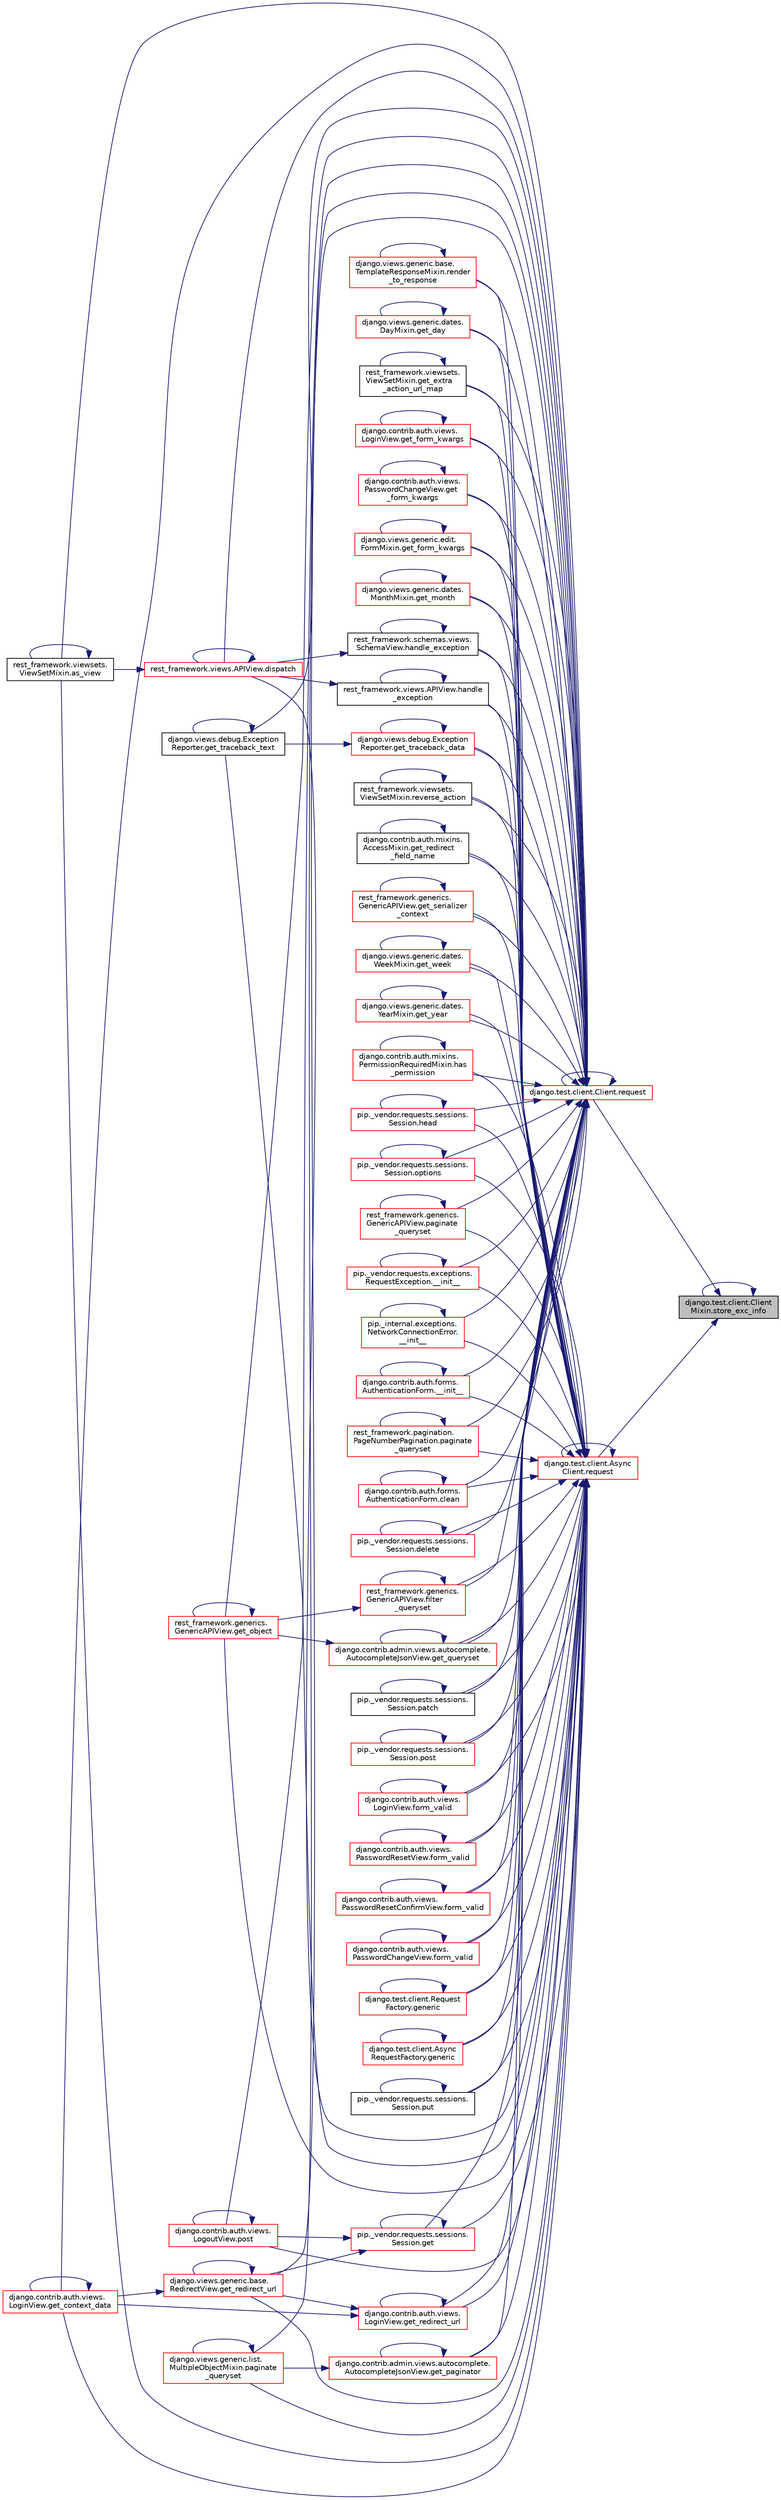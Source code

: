 digraph "django.test.client.ClientMixin.store_exc_info"
{
 // LATEX_PDF_SIZE
  edge [fontname="Helvetica",fontsize="10",labelfontname="Helvetica",labelfontsize="10"];
  node [fontname="Helvetica",fontsize="10",shape=record];
  rankdir="RL";
  Node1 [label="django.test.client.Client\lMixin.store_exc_info",height=0.2,width=0.4,color="black", fillcolor="grey75", style="filled", fontcolor="black",tooltip=" "];
  Node1 -> Node2 [dir="back",color="midnightblue",fontsize="10",style="solid",fontname="Helvetica"];
  Node2 [label="django.test.client.Client.request",height=0.2,width=0.4,color="red", fillcolor="white", style="filled",URL="$d2/d2e/classdjango_1_1test_1_1client_1_1_client.html#a4b25cead120a234c08a522e016cb6138",tooltip=" "];
  Node2 -> Node3 [dir="back",color="midnightblue",fontsize="10",style="solid",fontname="Helvetica"];
  Node3 [label="pip._vendor.requests.exceptions.\lRequestException.__init__",height=0.2,width=0.4,color="red", fillcolor="white", style="filled",URL="$df/d94/classpip_1_1__vendor_1_1requests_1_1exceptions_1_1_request_exception.html#a8fc54b3d119b656141d4048103b646ee",tooltip=" "];
  Node3 -> Node3 [dir="back",color="midnightblue",fontsize="10",style="solid",fontname="Helvetica"];
  Node2 -> Node131 [dir="back",color="midnightblue",fontsize="10",style="solid",fontname="Helvetica"];
  Node131 [label="pip._internal.exceptions.\lNetworkConnectionError.\l__init__",height=0.2,width=0.4,color="red", fillcolor="white", style="filled",URL="$db/dd8/classpip_1_1__internal_1_1exceptions_1_1_network_connection_error.html#a2c74d67d3b756bc1a611bcd6180dd4e7",tooltip=" "];
  Node131 -> Node131 [dir="back",color="midnightblue",fontsize="10",style="solid",fontname="Helvetica"];
  Node2 -> Node132 [dir="back",color="midnightblue",fontsize="10",style="solid",fontname="Helvetica"];
  Node132 [label="django.contrib.auth.forms.\lAuthenticationForm.__init__",height=0.2,width=0.4,color="red", fillcolor="white", style="filled",URL="$d3/d34/classdjango_1_1contrib_1_1auth_1_1forms_1_1_authentication_form.html#a34702050cb604152ce2d6080dcb745b8",tooltip=" "];
  Node132 -> Node132 [dir="back",color="midnightblue",fontsize="10",style="solid",fontname="Helvetica"];
  Node2 -> Node133 [dir="back",color="midnightblue",fontsize="10",style="solid",fontname="Helvetica"];
  Node133 [label="rest_framework.viewsets.\lViewSetMixin.as_view",height=0.2,width=0.4,color="black", fillcolor="white", style="filled",URL="$d9/d8d/classrest__framework_1_1viewsets_1_1_view_set_mixin.html#ab57221a68375dfaf9b829641d1c712e4",tooltip=" "];
  Node133 -> Node133 [dir="back",color="midnightblue",fontsize="10",style="solid",fontname="Helvetica"];
  Node2 -> Node134 [dir="back",color="midnightblue",fontsize="10",style="solid",fontname="Helvetica"];
  Node134 [label="django.contrib.auth.forms.\lAuthenticationForm.clean",height=0.2,width=0.4,color="red", fillcolor="white", style="filled",URL="$d3/d34/classdjango_1_1contrib_1_1auth_1_1forms_1_1_authentication_form.html#a7582ce605c846d85757b967f54ebbb3b",tooltip=" "];
  Node134 -> Node134 [dir="back",color="midnightblue",fontsize="10",style="solid",fontname="Helvetica"];
  Node2 -> Node359 [dir="back",color="midnightblue",fontsize="10",style="solid",fontname="Helvetica"];
  Node359 [label="pip._vendor.requests.sessions.\lSession.delete",height=0.2,width=0.4,color="red", fillcolor="white", style="filled",URL="$da/de9/classpip_1_1__vendor_1_1requests_1_1sessions_1_1_session.html#a10a0d9552a108655ec064bd587678247",tooltip=" "];
  Node359 -> Node359 [dir="back",color="midnightblue",fontsize="10",style="solid",fontname="Helvetica"];
  Node2 -> Node360 [dir="back",color="midnightblue",fontsize="10",style="solid",fontname="Helvetica"];
  Node360 [label="rest_framework.views.APIView.dispatch",height=0.2,width=0.4,color="red", fillcolor="white", style="filled",URL="$d3/d7d/classrest__framework_1_1views_1_1_a_p_i_view.html#ac546f29e049369a62a3bd24a3f596c71",tooltip=" "];
  Node360 -> Node133 [dir="back",color="midnightblue",fontsize="10",style="solid",fontname="Helvetica"];
  Node360 -> Node360 [dir="back",color="midnightblue",fontsize="10",style="solid",fontname="Helvetica"];
  Node2 -> Node361 [dir="back",color="midnightblue",fontsize="10",style="solid",fontname="Helvetica"];
  Node361 [label="rest_framework.generics.\lGenericAPIView.filter\l_queryset",height=0.2,width=0.4,color="red", fillcolor="white", style="filled",URL="$d9/d8f/classrest__framework_1_1generics_1_1_generic_a_p_i_view.html#a8e83d5246dc3bc05d0228ffbd3fa9297",tooltip=" "];
  Node361 -> Node361 [dir="back",color="midnightblue",fontsize="10",style="solid",fontname="Helvetica"];
  Node361 -> Node365 [dir="back",color="midnightblue",fontsize="10",style="solid",fontname="Helvetica"];
  Node365 [label="rest_framework.generics.\lGenericAPIView.get_object",height=0.2,width=0.4,color="red", fillcolor="white", style="filled",URL="$d9/d8f/classrest__framework_1_1generics_1_1_generic_a_p_i_view.html#af19daba665c7e3f1329658f71f0dbc1c",tooltip=" "];
  Node365 -> Node365 [dir="back",color="midnightblue",fontsize="10",style="solid",fontname="Helvetica"];
  Node2 -> Node347 [dir="back",color="midnightblue",fontsize="10",style="solid",fontname="Helvetica"];
  Node347 [label="django.contrib.auth.views.\lLoginView.form_valid",height=0.2,width=0.4,color="red", fillcolor="white", style="filled",URL="$dd/d60/classdjango_1_1contrib_1_1auth_1_1views_1_1_login_view.html#a579dcaf480c70b0e02887a5a35a7eae0",tooltip=" "];
  Node347 -> Node347 [dir="back",color="midnightblue",fontsize="10",style="solid",fontname="Helvetica"];
  Node2 -> Node382 [dir="back",color="midnightblue",fontsize="10",style="solid",fontname="Helvetica"];
  Node382 [label="django.contrib.auth.views.\lPasswordResetView.form_valid",height=0.2,width=0.4,color="red", fillcolor="white", style="filled",URL="$d0/d2f/classdjango_1_1contrib_1_1auth_1_1views_1_1_password_reset_view.html#a0265c76f56022650ec841d6d3f2a20de",tooltip=" "];
  Node382 -> Node382 [dir="back",color="midnightblue",fontsize="10",style="solid",fontname="Helvetica"];
  Node2 -> Node383 [dir="back",color="midnightblue",fontsize="10",style="solid",fontname="Helvetica"];
  Node383 [label="django.contrib.auth.views.\lPasswordResetConfirmView.form_valid",height=0.2,width=0.4,color="red", fillcolor="white", style="filled",URL="$da/d2d/classdjango_1_1contrib_1_1auth_1_1views_1_1_password_reset_confirm_view.html#a4f998ba90f4c979f0af771504f9f1379",tooltip=" "];
  Node383 -> Node383 [dir="back",color="midnightblue",fontsize="10",style="solid",fontname="Helvetica"];
  Node2 -> Node384 [dir="back",color="midnightblue",fontsize="10",style="solid",fontname="Helvetica"];
  Node384 [label="django.contrib.auth.views.\lPasswordChangeView.form_valid",height=0.2,width=0.4,color="red", fillcolor="white", style="filled",URL="$d6/de8/classdjango_1_1contrib_1_1auth_1_1views_1_1_password_change_view.html#a809e1f6e2e22fd3199b7236bbb90e2da",tooltip=" "];
  Node384 -> Node384 [dir="back",color="midnightblue",fontsize="10",style="solid",fontname="Helvetica"];
  Node2 -> Node385 [dir="back",color="midnightblue",fontsize="10",style="solid",fontname="Helvetica"];
  Node385 [label="django.test.client.Request\lFactory.generic",height=0.2,width=0.4,color="red", fillcolor="white", style="filled",URL="$db/d7f/classdjango_1_1test_1_1client_1_1_request_factory.html#a3c9694a635970d08cea3d0797fe4a41f",tooltip=" "];
  Node385 -> Node385 [dir="back",color="midnightblue",fontsize="10",style="solid",fontname="Helvetica"];
  Node2 -> Node393 [dir="back",color="midnightblue",fontsize="10",style="solid",fontname="Helvetica"];
  Node393 [label="django.test.client.Async\lRequestFactory.generic",height=0.2,width=0.4,color="red", fillcolor="white", style="filled",URL="$d6/de5/classdjango_1_1test_1_1client_1_1_async_request_factory.html#ad24a6bfecd117237b4d6181f3d9fad6a",tooltip=" "];
  Node393 -> Node393 [dir="back",color="midnightblue",fontsize="10",style="solid",fontname="Helvetica"];
  Node2 -> Node394 [dir="back",color="midnightblue",fontsize="10",style="solid",fontname="Helvetica"];
  Node394 [label="pip._vendor.requests.sessions.\lSession.get",height=0.2,width=0.4,color="red", fillcolor="white", style="filled",URL="$da/de9/classpip_1_1__vendor_1_1requests_1_1sessions_1_1_session.html#a637a2a933183e90943aabeab91d0e475",tooltip=" "];
  Node394 -> Node394 [dir="back",color="midnightblue",fontsize="10",style="solid",fontname="Helvetica"];
  Node394 -> Node300 [dir="back",color="midnightblue",fontsize="10",style="solid",fontname="Helvetica"];
  Node300 [label="django.views.generic.base.\lRedirectView.get_redirect_url",height=0.2,width=0.4,color="red", fillcolor="white", style="filled",URL="$dd/dec/classdjango_1_1views_1_1generic_1_1base_1_1_redirect_view.html#a85ffe8d60d5ef6e330995fdaf6330929",tooltip=" "];
  Node300 -> Node301 [dir="back",color="midnightblue",fontsize="10",style="solid",fontname="Helvetica"];
  Node301 [label="django.contrib.auth.views.\lLoginView.get_context_data",height=0.2,width=0.4,color="red", fillcolor="white", style="filled",URL="$dd/d60/classdjango_1_1contrib_1_1auth_1_1views_1_1_login_view.html#acff2e1c7aa1e0c6dc66cb3e8e26a5ea1",tooltip=" "];
  Node301 -> Node301 [dir="back",color="midnightblue",fontsize="10",style="solid",fontname="Helvetica"];
  Node300 -> Node300 [dir="back",color="midnightblue",fontsize="10",style="solid",fontname="Helvetica"];
  Node394 -> Node332 [dir="back",color="midnightblue",fontsize="10",style="solid",fontname="Helvetica"];
  Node332 [label="django.contrib.auth.views.\lLogoutView.post",height=0.2,width=0.4,color="red", fillcolor="white", style="filled",URL="$d5/d9b/classdjango_1_1contrib_1_1auth_1_1views_1_1_logout_view.html#a9da96b3ccbed8b74a4e94d958029ac35",tooltip=" "];
  Node332 -> Node332 [dir="back",color="midnightblue",fontsize="10",style="solid",fontname="Helvetica"];
  Node2 -> Node301 [dir="back",color="midnightblue",fontsize="10",style="solid",fontname="Helvetica"];
  Node2 -> Node395 [dir="back",color="midnightblue",fontsize="10",style="solid",fontname="Helvetica"];
  Node395 [label="django.views.generic.dates.\lDayMixin.get_day",height=0.2,width=0.4,color="red", fillcolor="white", style="filled",URL="$db/d20/classdjango_1_1views_1_1generic_1_1dates_1_1_day_mixin.html#a64010d8b7ba7da12f3a6bafd4abb7d81",tooltip=" "];
  Node395 -> Node395 [dir="back",color="midnightblue",fontsize="10",style="solid",fontname="Helvetica"];
  Node2 -> Node398 [dir="back",color="midnightblue",fontsize="10",style="solid",fontname="Helvetica"];
  Node398 [label="rest_framework.viewsets.\lViewSetMixin.get_extra\l_action_url_map",height=0.2,width=0.4,color="black", fillcolor="white", style="filled",URL="$d9/d8d/classrest__framework_1_1viewsets_1_1_view_set_mixin.html#a9dfc0206c4fd25250dcde1dd0d8739f0",tooltip=" "];
  Node398 -> Node398 [dir="back",color="midnightblue",fontsize="10",style="solid",fontname="Helvetica"];
  Node2 -> Node399 [dir="back",color="midnightblue",fontsize="10",style="solid",fontname="Helvetica"];
  Node399 [label="django.contrib.auth.views.\lLoginView.get_form_kwargs",height=0.2,width=0.4,color="red", fillcolor="white", style="filled",URL="$dd/d60/classdjango_1_1contrib_1_1auth_1_1views_1_1_login_view.html#acfe4d8339fbf103b4d0a3ab00ca515cb",tooltip=" "];
  Node399 -> Node399 [dir="back",color="midnightblue",fontsize="10",style="solid",fontname="Helvetica"];
  Node2 -> Node407 [dir="back",color="midnightblue",fontsize="10",style="solid",fontname="Helvetica"];
  Node407 [label="django.contrib.auth.views.\lPasswordChangeView.get\l_form_kwargs",height=0.2,width=0.4,color="red", fillcolor="white", style="filled",URL="$d6/de8/classdjango_1_1contrib_1_1auth_1_1views_1_1_password_change_view.html#a819ee3cbfcf3ce40a8a1aa66bef97850",tooltip=" "];
  Node407 -> Node407 [dir="back",color="midnightblue",fontsize="10",style="solid",fontname="Helvetica"];
  Node2 -> Node408 [dir="back",color="midnightblue",fontsize="10",style="solid",fontname="Helvetica"];
  Node408 [label="django.views.generic.edit.\lFormMixin.get_form_kwargs",height=0.2,width=0.4,color="red", fillcolor="white", style="filled",URL="$df/d6a/classdjango_1_1views_1_1generic_1_1edit_1_1_form_mixin.html#a39553a35fb3f5f55c90d9f6355a57b78",tooltip=" "];
  Node408 -> Node408 [dir="back",color="midnightblue",fontsize="10",style="solid",fontname="Helvetica"];
  Node2 -> Node409 [dir="back",color="midnightblue",fontsize="10",style="solid",fontname="Helvetica"];
  Node409 [label="django.views.generic.dates.\lMonthMixin.get_month",height=0.2,width=0.4,color="red", fillcolor="white", style="filled",URL="$de/d58/classdjango_1_1views_1_1generic_1_1dates_1_1_month_mixin.html#a1279c3c7a535b838a7693db7689a170d",tooltip=" "];
  Node409 -> Node409 [dir="back",color="midnightblue",fontsize="10",style="solid",fontname="Helvetica"];
  Node2 -> Node365 [dir="back",color="midnightblue",fontsize="10",style="solid",fontname="Helvetica"];
  Node2 -> Node411 [dir="back",color="midnightblue",fontsize="10",style="solid",fontname="Helvetica"];
  Node411 [label="django.contrib.admin.views.autocomplete.\lAutocompleteJsonView.get_paginator",height=0.2,width=0.4,color="red", fillcolor="white", style="filled",URL="$d5/d24/classdjango_1_1contrib_1_1admin_1_1views_1_1autocomplete_1_1_autocomplete_json_view.html#a04246dcdf4d4214e4f07e65279dbae92",tooltip=" "];
  Node411 -> Node411 [dir="back",color="midnightblue",fontsize="10",style="solid",fontname="Helvetica"];
  Node411 -> Node416 [dir="back",color="midnightblue",fontsize="10",style="solid",fontname="Helvetica"];
  Node416 [label="django.views.generic.list.\lMultipleObjectMixin.paginate\l_queryset",height=0.2,width=0.4,color="red", fillcolor="white", style="filled",URL="$dc/db8/classdjango_1_1views_1_1generic_1_1list_1_1_multiple_object_mixin.html#a6ca11538ebb59be5138ef084d6c5ab58",tooltip=" "];
  Node416 -> Node416 [dir="back",color="midnightblue",fontsize="10",style="solid",fontname="Helvetica"];
  Node2 -> Node418 [dir="back",color="midnightblue",fontsize="10",style="solid",fontname="Helvetica"];
  Node418 [label="django.contrib.admin.views.autocomplete.\lAutocompleteJsonView.get_queryset",height=0.2,width=0.4,color="red", fillcolor="white", style="filled",URL="$d5/d24/classdjango_1_1contrib_1_1admin_1_1views_1_1autocomplete_1_1_autocomplete_json_view.html#aeba422d947101bce361f0fd32ff7d4d4",tooltip=" "];
  Node418 -> Node365 [dir="back",color="midnightblue",fontsize="10",style="solid",fontname="Helvetica"];
  Node418 -> Node418 [dir="back",color="midnightblue",fontsize="10",style="solid",fontname="Helvetica"];
  Node2 -> Node449 [dir="back",color="midnightblue",fontsize="10",style="solid",fontname="Helvetica"];
  Node449 [label="django.contrib.auth.mixins.\lAccessMixin.get_redirect\l_field_name",height=0.2,width=0.4,color="black", fillcolor="white", style="filled",URL="$da/d6c/classdjango_1_1contrib_1_1auth_1_1mixins_1_1_access_mixin.html#abf988b609f1e927ea5b7ef262466b6ca",tooltip=" "];
  Node449 -> Node449 [dir="back",color="midnightblue",fontsize="10",style="solid",fontname="Helvetica"];
  Node2 -> Node450 [dir="back",color="midnightblue",fontsize="10",style="solid",fontname="Helvetica"];
  Node450 [label="django.contrib.auth.views.\lLoginView.get_redirect_url",height=0.2,width=0.4,color="red", fillcolor="white", style="filled",URL="$dd/d60/classdjango_1_1contrib_1_1auth_1_1views_1_1_login_view.html#a8b4c3af080df3c4b69b0d8f422557c27",tooltip=" "];
  Node450 -> Node301 [dir="back",color="midnightblue",fontsize="10",style="solid",fontname="Helvetica"];
  Node450 -> Node450 [dir="back",color="midnightblue",fontsize="10",style="solid",fontname="Helvetica"];
  Node450 -> Node300 [dir="back",color="midnightblue",fontsize="10",style="solid",fontname="Helvetica"];
  Node2 -> Node300 [dir="back",color="midnightblue",fontsize="10",style="solid",fontname="Helvetica"];
  Node2 -> Node451 [dir="back",color="midnightblue",fontsize="10",style="solid",fontname="Helvetica"];
  Node451 [label="rest_framework.generics.\lGenericAPIView.get_serializer\l_context",height=0.2,width=0.4,color="red", fillcolor="white", style="filled",URL="$d9/d8f/classrest__framework_1_1generics_1_1_generic_a_p_i_view.html#a3159afb09b75adc57becfe8911f565b3",tooltip=" "];
  Node451 -> Node451 [dir="back",color="midnightblue",fontsize="10",style="solid",fontname="Helvetica"];
  Node2 -> Node456 [dir="back",color="midnightblue",fontsize="10",style="solid",fontname="Helvetica"];
  Node456 [label="django.views.debug.Exception\lReporter.get_traceback_data",height=0.2,width=0.4,color="red", fillcolor="white", style="filled",URL="$d9/d6c/classdjango_1_1views_1_1debug_1_1_exception_reporter.html#a356db4aa38afe036f5f4ec4a48851f35",tooltip=" "];
  Node456 -> Node456 [dir="back",color="midnightblue",fontsize="10",style="solid",fontname="Helvetica"];
  Node456 -> Node458 [dir="back",color="midnightblue",fontsize="10",style="solid",fontname="Helvetica"];
  Node458 [label="django.views.debug.Exception\lReporter.get_traceback_text",height=0.2,width=0.4,color="black", fillcolor="white", style="filled",URL="$d9/d6c/classdjango_1_1views_1_1debug_1_1_exception_reporter.html#a4e73474bb71b41a0f90d53345930d4d1",tooltip=" "];
  Node458 -> Node458 [dir="back",color="midnightblue",fontsize="10",style="solid",fontname="Helvetica"];
  Node2 -> Node458 [dir="back",color="midnightblue",fontsize="10",style="solid",fontname="Helvetica"];
  Node2 -> Node459 [dir="back",color="midnightblue",fontsize="10",style="solid",fontname="Helvetica"];
  Node459 [label="django.views.generic.dates.\lWeekMixin.get_week",height=0.2,width=0.4,color="red", fillcolor="white", style="filled",URL="$d8/dcc/classdjango_1_1views_1_1generic_1_1dates_1_1_week_mixin.html#a946b65402473a097bafe64645092488a",tooltip=" "];
  Node459 -> Node459 [dir="back",color="midnightblue",fontsize="10",style="solid",fontname="Helvetica"];
  Node2 -> Node460 [dir="back",color="midnightblue",fontsize="10",style="solid",fontname="Helvetica"];
  Node460 [label="django.views.generic.dates.\lYearMixin.get_year",height=0.2,width=0.4,color="red", fillcolor="white", style="filled",URL="$d6/ddf/classdjango_1_1views_1_1generic_1_1dates_1_1_year_mixin.html#afb629cc343db7be8dc8a55660fd016d7",tooltip=" "];
  Node460 -> Node460 [dir="back",color="midnightblue",fontsize="10",style="solid",fontname="Helvetica"];
  Node2 -> Node461 [dir="back",color="midnightblue",fontsize="10",style="solid",fontname="Helvetica"];
  Node461 [label="rest_framework.schemas.views.\lSchemaView.handle_exception",height=0.2,width=0.4,color="black", fillcolor="white", style="filled",URL="$dc/dfe/classrest__framework_1_1schemas_1_1views_1_1_schema_view.html#a3ced7725e5a5b09ac1ce2a72acf0546e",tooltip=" "];
  Node461 -> Node360 [dir="back",color="midnightblue",fontsize="10",style="solid",fontname="Helvetica"];
  Node461 -> Node461 [dir="back",color="midnightblue",fontsize="10",style="solid",fontname="Helvetica"];
  Node2 -> Node462 [dir="back",color="midnightblue",fontsize="10",style="solid",fontname="Helvetica"];
  Node462 [label="rest_framework.views.APIView.handle\l_exception",height=0.2,width=0.4,color="black", fillcolor="white", style="filled",URL="$d3/d7d/classrest__framework_1_1views_1_1_a_p_i_view.html#a63b28425a46dd8d31130138f9c9026fd",tooltip=" "];
  Node462 -> Node360 [dir="back",color="midnightblue",fontsize="10",style="solid",fontname="Helvetica"];
  Node462 -> Node462 [dir="back",color="midnightblue",fontsize="10",style="solid",fontname="Helvetica"];
  Node2 -> Node463 [dir="back",color="midnightblue",fontsize="10",style="solid",fontname="Helvetica"];
  Node463 [label="django.contrib.auth.mixins.\lPermissionRequiredMixin.has\l_permission",height=0.2,width=0.4,color="red", fillcolor="white", style="filled",URL="$d7/dfe/classdjango_1_1contrib_1_1auth_1_1mixins_1_1_permission_required_mixin.html#a2809e8d2b78dee31ff0953c9e8852f26",tooltip=" "];
  Node463 -> Node463 [dir="back",color="midnightblue",fontsize="10",style="solid",fontname="Helvetica"];
  Node2 -> Node608 [dir="back",color="midnightblue",fontsize="10",style="solid",fontname="Helvetica"];
  Node608 [label="pip._vendor.requests.sessions.\lSession.head",height=0.2,width=0.4,color="red", fillcolor="white", style="filled",URL="$da/de9/classpip_1_1__vendor_1_1requests_1_1sessions_1_1_session.html#a0b4eedeb465ba385aa984ac58617dd79",tooltip=" "];
  Node608 -> Node608 [dir="back",color="midnightblue",fontsize="10",style="solid",fontname="Helvetica"];
  Node2 -> Node609 [dir="back",color="midnightblue",fontsize="10",style="solid",fontname="Helvetica"];
  Node609 [label="pip._vendor.requests.sessions.\lSession.options",height=0.2,width=0.4,color="red", fillcolor="white", style="filled",URL="$da/de9/classpip_1_1__vendor_1_1requests_1_1sessions_1_1_session.html#a782817284df10ee3d0c9a656670017b6",tooltip=" "];
  Node609 -> Node609 [dir="back",color="midnightblue",fontsize="10",style="solid",fontname="Helvetica"];
  Node2 -> Node610 [dir="back",color="midnightblue",fontsize="10",style="solid",fontname="Helvetica"];
  Node610 [label="rest_framework.generics.\lGenericAPIView.paginate\l_queryset",height=0.2,width=0.4,color="red", fillcolor="white", style="filled",URL="$d9/d8f/classrest__framework_1_1generics_1_1_generic_a_p_i_view.html#adc9f4514db2e6c4dcbc8294cb413098c",tooltip=" "];
  Node610 -> Node610 [dir="back",color="midnightblue",fontsize="10",style="solid",fontname="Helvetica"];
  Node2 -> Node416 [dir="back",color="midnightblue",fontsize="10",style="solid",fontname="Helvetica"];
  Node2 -> Node611 [dir="back",color="midnightblue",fontsize="10",style="solid",fontname="Helvetica"];
  Node611 [label="rest_framework.pagination.\lPageNumberPagination.paginate\l_queryset",height=0.2,width=0.4,color="red", fillcolor="white", style="filled",URL="$d8/df4/classrest__framework_1_1pagination_1_1_page_number_pagination.html#a90f879785fea8b9b26d23cdf88af203e",tooltip=" "];
  Node611 -> Node611 [dir="back",color="midnightblue",fontsize="10",style="solid",fontname="Helvetica"];
  Node2 -> Node612 [dir="back",color="midnightblue",fontsize="10",style="solid",fontname="Helvetica"];
  Node612 [label="pip._vendor.requests.sessions.\lSession.patch",height=0.2,width=0.4,color="black", fillcolor="white", style="filled",URL="$da/de9/classpip_1_1__vendor_1_1requests_1_1sessions_1_1_session.html#a30572ac06f35dd3711887d17f3ecc709",tooltip=" "];
  Node612 -> Node612 [dir="back",color="midnightblue",fontsize="10",style="solid",fontname="Helvetica"];
  Node2 -> Node332 [dir="back",color="midnightblue",fontsize="10",style="solid",fontname="Helvetica"];
  Node2 -> Node613 [dir="back",color="midnightblue",fontsize="10",style="solid",fontname="Helvetica"];
  Node613 [label="pip._vendor.requests.sessions.\lSession.post",height=0.2,width=0.4,color="red", fillcolor="white", style="filled",URL="$da/de9/classpip_1_1__vendor_1_1requests_1_1sessions_1_1_session.html#a5e106cded162e6aa992e012347ac066f",tooltip=" "];
  Node613 -> Node613 [dir="back",color="midnightblue",fontsize="10",style="solid",fontname="Helvetica"];
  Node2 -> Node614 [dir="back",color="midnightblue",fontsize="10",style="solid",fontname="Helvetica"];
  Node614 [label="pip._vendor.requests.sessions.\lSession.put",height=0.2,width=0.4,color="black", fillcolor="white", style="filled",URL="$da/de9/classpip_1_1__vendor_1_1requests_1_1sessions_1_1_session.html#a9ddc29cd786a7cf9c1e1e07b2d140adb",tooltip=" "];
  Node614 -> Node614 [dir="back",color="midnightblue",fontsize="10",style="solid",fontname="Helvetica"];
  Node2 -> Node615 [dir="back",color="midnightblue",fontsize="10",style="solid",fontname="Helvetica"];
  Node615 [label="django.views.generic.base.\lTemplateResponseMixin.render\l_to_response",height=0.2,width=0.4,color="red", fillcolor="white", style="filled",URL="$d8/d0b/classdjango_1_1views_1_1generic_1_1base_1_1_template_response_mixin.html#a99ff730089b6e7faff54f3cbce08d501",tooltip=" "];
  Node615 -> Node615 [dir="back",color="midnightblue",fontsize="10",style="solid",fontname="Helvetica"];
  Node2 -> Node2 [dir="back",color="midnightblue",fontsize="10",style="solid",fontname="Helvetica"];
  Node2 -> Node619 [dir="back",color="midnightblue",fontsize="10",style="solid",fontname="Helvetica"];
  Node619 [label="rest_framework.viewsets.\lViewSetMixin.reverse_action",height=0.2,width=0.4,color="black", fillcolor="white", style="filled",URL="$d9/d8d/classrest__framework_1_1viewsets_1_1_view_set_mixin.html#adb4503e9a0d9fe9993377464eb99951b",tooltip=" "];
  Node619 -> Node619 [dir="back",color="midnightblue",fontsize="10",style="solid",fontname="Helvetica"];
  Node1 -> Node678 [dir="back",color="midnightblue",fontsize="10",style="solid",fontname="Helvetica"];
  Node678 [label="django.test.client.Async\lClient.request",height=0.2,width=0.4,color="red", fillcolor="white", style="filled",URL="$d9/dd7/classdjango_1_1test_1_1client_1_1_async_client.html#a38330cfdf01cb69d3dd0bdb8b9777bd9",tooltip=" "];
  Node678 -> Node3 [dir="back",color="midnightblue",fontsize="10",style="solid",fontname="Helvetica"];
  Node678 -> Node131 [dir="back",color="midnightblue",fontsize="10",style="solid",fontname="Helvetica"];
  Node678 -> Node132 [dir="back",color="midnightblue",fontsize="10",style="solid",fontname="Helvetica"];
  Node678 -> Node133 [dir="back",color="midnightblue",fontsize="10",style="solid",fontname="Helvetica"];
  Node678 -> Node134 [dir="back",color="midnightblue",fontsize="10",style="solid",fontname="Helvetica"];
  Node678 -> Node359 [dir="back",color="midnightblue",fontsize="10",style="solid",fontname="Helvetica"];
  Node678 -> Node360 [dir="back",color="midnightblue",fontsize="10",style="solid",fontname="Helvetica"];
  Node678 -> Node361 [dir="back",color="midnightblue",fontsize="10",style="solid",fontname="Helvetica"];
  Node678 -> Node347 [dir="back",color="midnightblue",fontsize="10",style="solid",fontname="Helvetica"];
  Node678 -> Node382 [dir="back",color="midnightblue",fontsize="10",style="solid",fontname="Helvetica"];
  Node678 -> Node383 [dir="back",color="midnightblue",fontsize="10",style="solid",fontname="Helvetica"];
  Node678 -> Node384 [dir="back",color="midnightblue",fontsize="10",style="solid",fontname="Helvetica"];
  Node678 -> Node385 [dir="back",color="midnightblue",fontsize="10",style="solid",fontname="Helvetica"];
  Node678 -> Node393 [dir="back",color="midnightblue",fontsize="10",style="solid",fontname="Helvetica"];
  Node678 -> Node394 [dir="back",color="midnightblue",fontsize="10",style="solid",fontname="Helvetica"];
  Node678 -> Node301 [dir="back",color="midnightblue",fontsize="10",style="solid",fontname="Helvetica"];
  Node678 -> Node395 [dir="back",color="midnightblue",fontsize="10",style="solid",fontname="Helvetica"];
  Node678 -> Node398 [dir="back",color="midnightblue",fontsize="10",style="solid",fontname="Helvetica"];
  Node678 -> Node399 [dir="back",color="midnightblue",fontsize="10",style="solid",fontname="Helvetica"];
  Node678 -> Node407 [dir="back",color="midnightblue",fontsize="10",style="solid",fontname="Helvetica"];
  Node678 -> Node408 [dir="back",color="midnightblue",fontsize="10",style="solid",fontname="Helvetica"];
  Node678 -> Node409 [dir="back",color="midnightblue",fontsize="10",style="solid",fontname="Helvetica"];
  Node678 -> Node365 [dir="back",color="midnightblue",fontsize="10",style="solid",fontname="Helvetica"];
  Node678 -> Node411 [dir="back",color="midnightblue",fontsize="10",style="solid",fontname="Helvetica"];
  Node678 -> Node418 [dir="back",color="midnightblue",fontsize="10",style="solid",fontname="Helvetica"];
  Node678 -> Node449 [dir="back",color="midnightblue",fontsize="10",style="solid",fontname="Helvetica"];
  Node678 -> Node450 [dir="back",color="midnightblue",fontsize="10",style="solid",fontname="Helvetica"];
  Node678 -> Node300 [dir="back",color="midnightblue",fontsize="10",style="solid",fontname="Helvetica"];
  Node678 -> Node451 [dir="back",color="midnightblue",fontsize="10",style="solid",fontname="Helvetica"];
  Node678 -> Node456 [dir="back",color="midnightblue",fontsize="10",style="solid",fontname="Helvetica"];
  Node678 -> Node458 [dir="back",color="midnightblue",fontsize="10",style="solid",fontname="Helvetica"];
  Node678 -> Node459 [dir="back",color="midnightblue",fontsize="10",style="solid",fontname="Helvetica"];
  Node678 -> Node460 [dir="back",color="midnightblue",fontsize="10",style="solid",fontname="Helvetica"];
  Node678 -> Node461 [dir="back",color="midnightblue",fontsize="10",style="solid",fontname="Helvetica"];
  Node678 -> Node462 [dir="back",color="midnightblue",fontsize="10",style="solid",fontname="Helvetica"];
  Node678 -> Node463 [dir="back",color="midnightblue",fontsize="10",style="solid",fontname="Helvetica"];
  Node678 -> Node608 [dir="back",color="midnightblue",fontsize="10",style="solid",fontname="Helvetica"];
  Node678 -> Node609 [dir="back",color="midnightblue",fontsize="10",style="solid",fontname="Helvetica"];
  Node678 -> Node610 [dir="back",color="midnightblue",fontsize="10",style="solid",fontname="Helvetica"];
  Node678 -> Node416 [dir="back",color="midnightblue",fontsize="10",style="solid",fontname="Helvetica"];
  Node678 -> Node611 [dir="back",color="midnightblue",fontsize="10",style="solid",fontname="Helvetica"];
  Node678 -> Node612 [dir="back",color="midnightblue",fontsize="10",style="solid",fontname="Helvetica"];
  Node678 -> Node332 [dir="back",color="midnightblue",fontsize="10",style="solid",fontname="Helvetica"];
  Node678 -> Node613 [dir="back",color="midnightblue",fontsize="10",style="solid",fontname="Helvetica"];
  Node678 -> Node614 [dir="back",color="midnightblue",fontsize="10",style="solid",fontname="Helvetica"];
  Node678 -> Node615 [dir="back",color="midnightblue",fontsize="10",style="solid",fontname="Helvetica"];
  Node678 -> Node678 [dir="back",color="midnightblue",fontsize="10",style="solid",fontname="Helvetica"];
  Node678 -> Node619 [dir="back",color="midnightblue",fontsize="10",style="solid",fontname="Helvetica"];
  Node1 -> Node1 [dir="back",color="midnightblue",fontsize="10",style="solid",fontname="Helvetica"];
}
